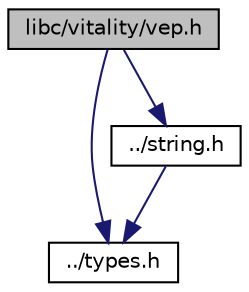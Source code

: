 digraph "libc/vitality/vep.h"
{
  edge [fontname="Helvetica",fontsize="10",labelfontname="Helvetica",labelfontsize="10"];
  node [fontname="Helvetica",fontsize="10",shape=record];
  Node0 [label="libc/vitality/vep.h",height=0.2,width=0.4,color="black", fillcolor="grey75", style="filled", fontcolor="black"];
  Node0 -> Node1 [color="midnightblue",fontsize="10",style="solid"];
  Node1 [label="../types.h",height=0.2,width=0.4,color="black", fillcolor="white", style="filled",URL="$a00140.html"];
  Node0 -> Node2 [color="midnightblue",fontsize="10",style="solid"];
  Node2 [label="../string.h",height=0.2,width=0.4,color="black", fillcolor="white", style="filled",URL="$a00128.html"];
  Node2 -> Node1 [color="midnightblue",fontsize="10",style="solid"];
}
